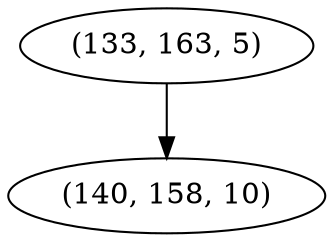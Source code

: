 digraph tree {
    "(133, 163, 5)";
    "(140, 158, 10)";
    "(133, 163, 5)" -> "(140, 158, 10)";
}
